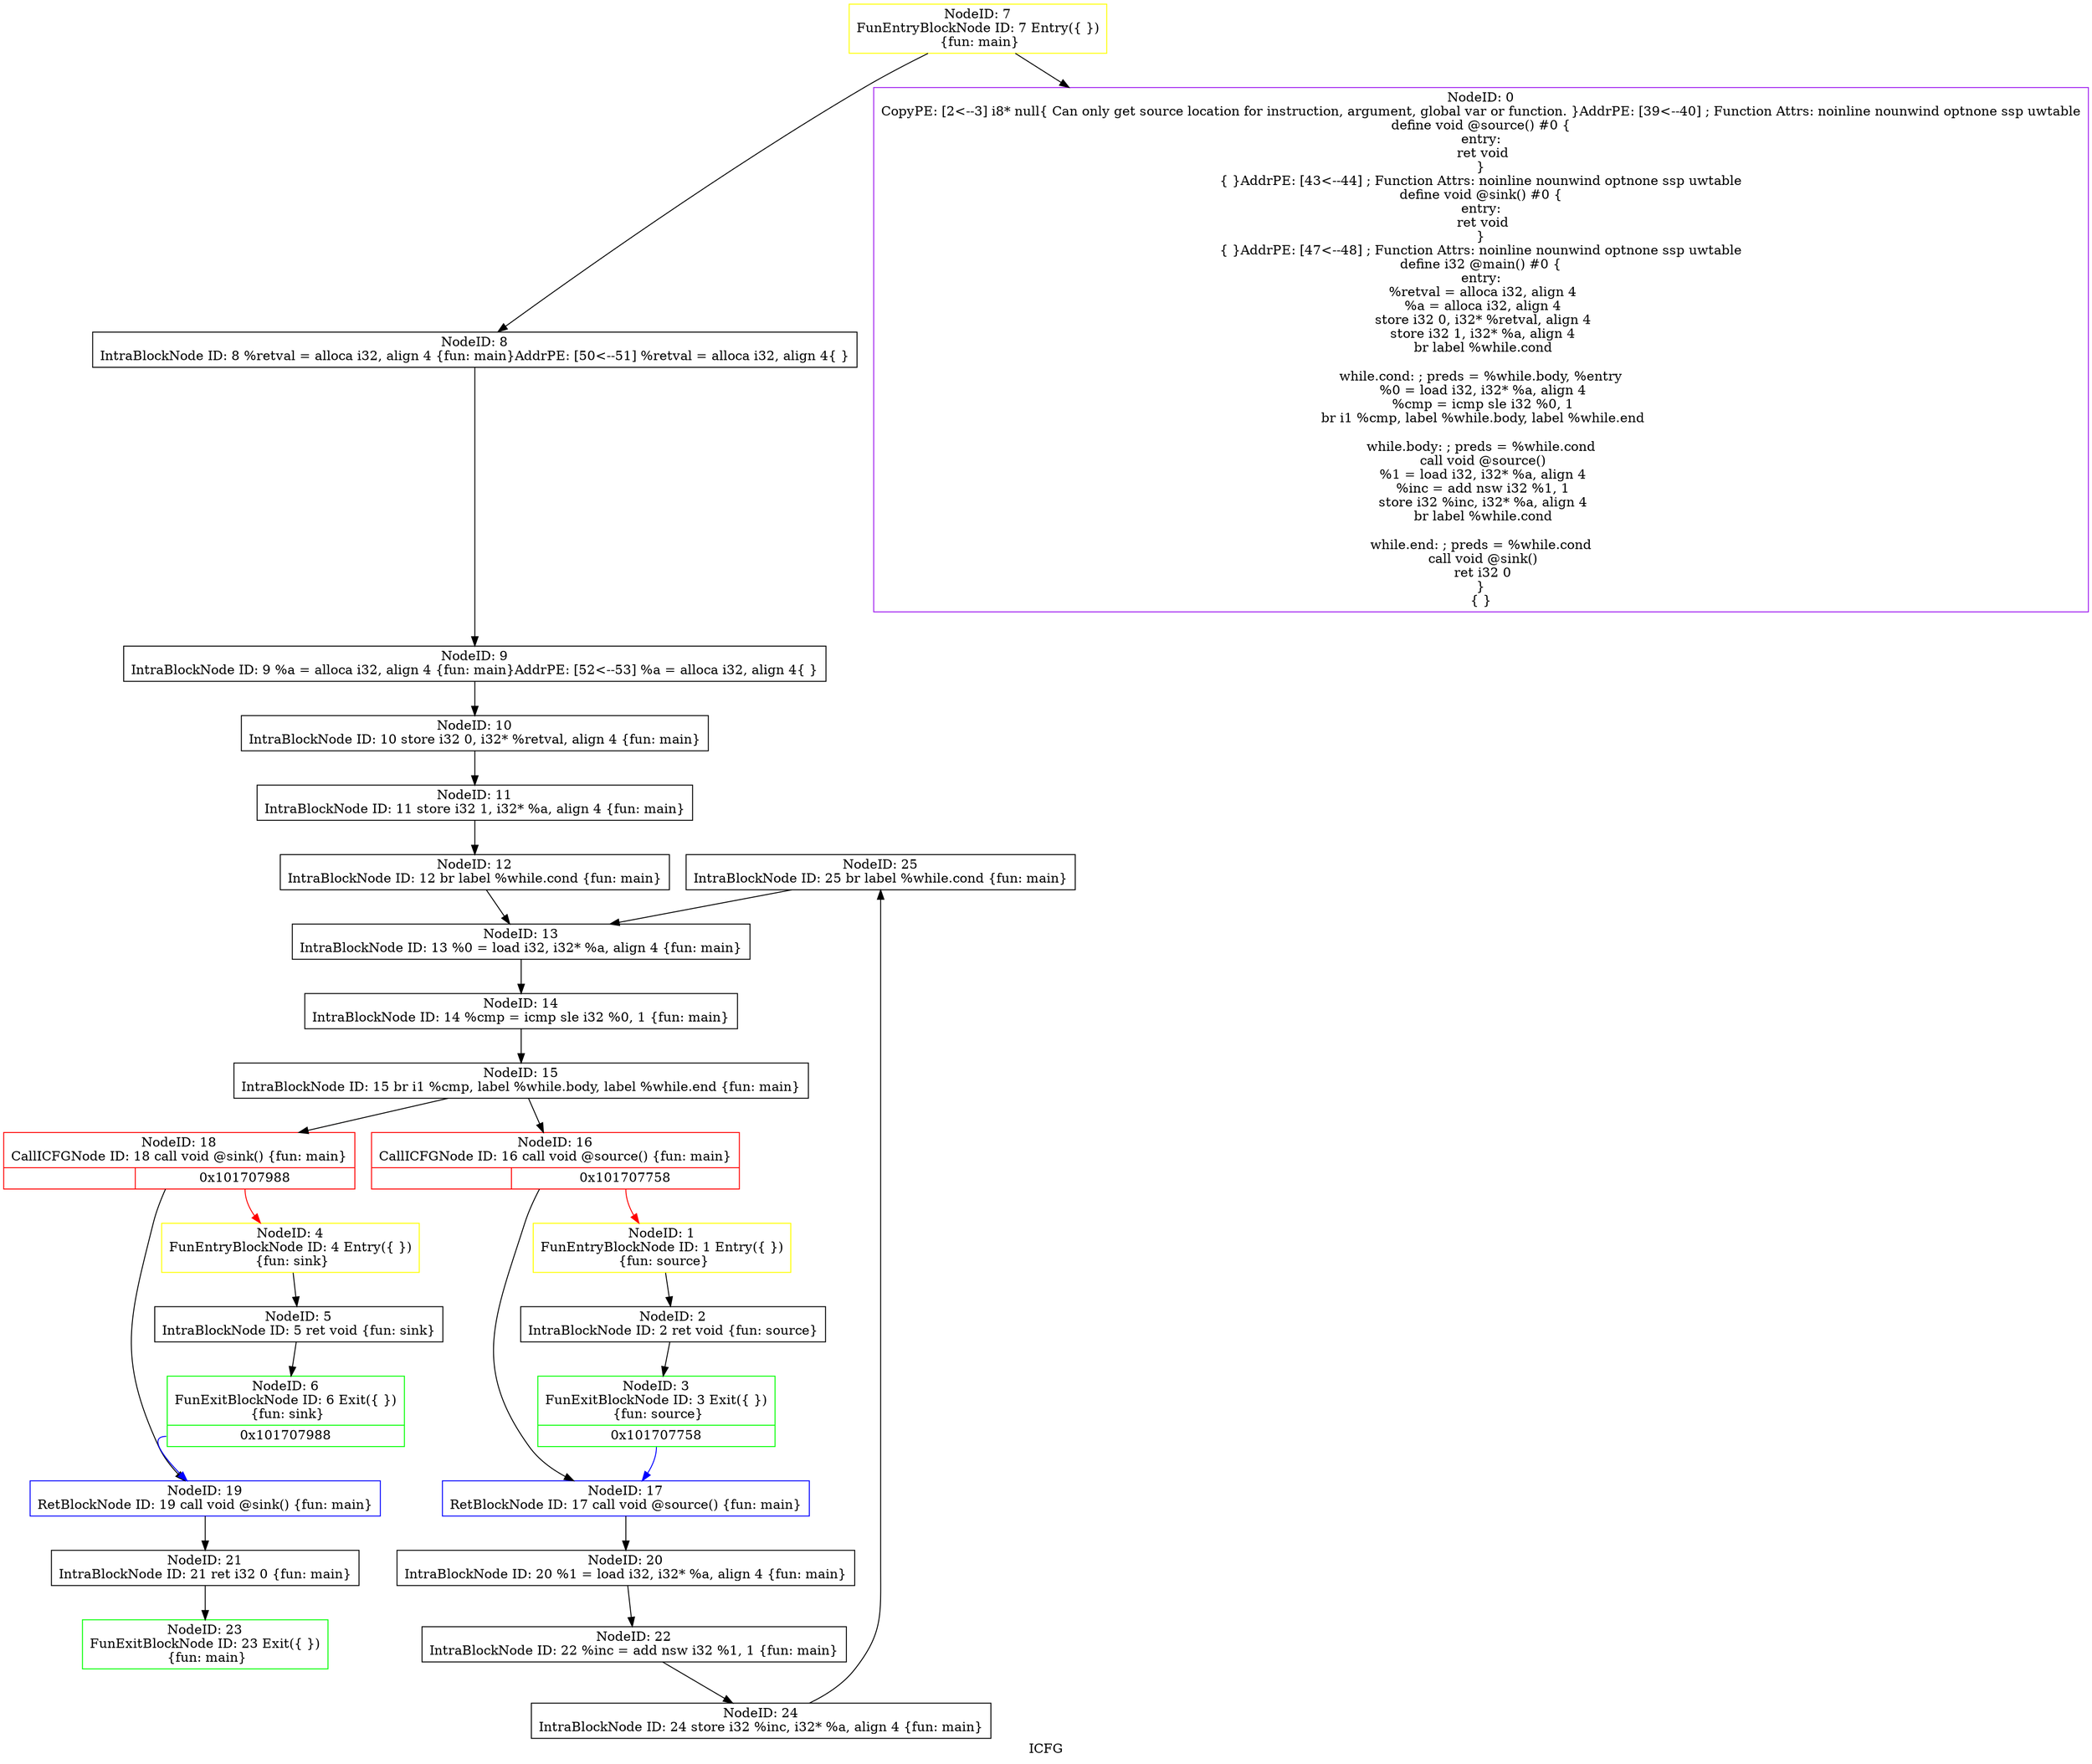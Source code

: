 digraph "ICFG" {
	label="ICFG";

	Node0x10170b6f0 [shape=record,color=black,label="{NodeID: 25\nIntraBlockNode ID: 25   br label %while.cond \{fun: main\}}"];
	Node0x10170b6f0 -> Node0x101708f80[style=solid];
	Node0x10170b590 [shape=record,color=black,label="{NodeID: 24\nIntraBlockNode ID: 24   store i32 %inc, i32* %a, align 4 \{fun: main\}}"];
	Node0x10170b590 -> Node0x10170b6f0[style=solid];
	Node0x10170b360 [shape=record,color=green,label="{NodeID: 23\nFunExitBlockNode ID: 23 Exit(\{  \})\n \{fun: main\}}"];
	Node0x10170b180 [shape=record,color=black,label="{NodeID: 22\nIntraBlockNode ID: 22   %inc = add nsw i32 %1, 1 \{fun: main\}}"];
	Node0x10170b180 -> Node0x10170b590[style=solid];
	Node0x10170aeb0 [shape=record,color=black,label="{NodeID: 21\nIntraBlockNode ID: 21   ret i32 0 \{fun: main\}}"];
	Node0x10170aeb0 -> Node0x10170b360[style=solid];
	Node0x10170aca0 [shape=record,color=black,label="{NodeID: 20\nIntraBlockNode ID: 20   %1 = load i32, i32* %a, align 4 \{fun: main\}}"];
	Node0x10170aca0 -> Node0x10170b180[style=solid];
	Node0x10170aa80 [shape=record,color=blue,label="{NodeID: 19\nRetBlockNode ID: 19   call void @sink() \{fun: main\}}"];
	Node0x10170aa80 -> Node0x10170aeb0[style=solid];
	Node0x10170a900 [shape=record,color=red,label="{NodeID: 18\nCallICFGNode ID: 18   call void @sink() \{fun: main\}|{|<s1>0x101707988}}"];
	Node0x10170a900 -> Node0x10170aa80[style=solid];
	Node0x10170a900:s1 -> Node0x101706150[style=solid,color=red];
	Node0x10170a6e0 [shape=record,color=blue,label="{NodeID: 17\nRetBlockNode ID: 17   call void @source() \{fun: main\}}"];
	Node0x10170a6e0 -> Node0x10170aca0[style=solid];
	Node0x10170a560 [shape=record,color=red,label="{NodeID: 16\nCallICFGNode ID: 16   call void @source() \{fun: main\}|{|<s1>0x101707758}}"];
	Node0x10170a560 -> Node0x10170a6e0[style=solid];
	Node0x10170a560:s1 -> Node0x101705d60[style=solid,color=red];
	Node0x1017092b0 [shape=record,color=black,label="{NodeID: 15\nIntraBlockNode ID: 15   br i1 %cmp, label %while.body, label %while.end \{fun: main\}}"];
	Node0x1017092b0 -> Node0x10170a560[style=solid];
	Node0x1017092b0 -> Node0x10170a900[style=solid];
	Node0x101709160 [shape=record,color=black,label="{NodeID: 14\nIntraBlockNode ID: 14   %cmp = icmp sle i32 %0, 1 \{fun: main\}}"];
	Node0x101709160 -> Node0x1017092b0[style=solid];
	Node0x101708f80 [shape=record,color=black,label="{NodeID: 13\nIntraBlockNode ID: 13   %0 = load i32, i32* %a, align 4 \{fun: main\}}"];
	Node0x101708f80 -> Node0x101709160[style=solid];
	Node0x101708e00 [shape=record,color=black,label="{NodeID: 12\nIntraBlockNode ID: 12   br label %while.cond \{fun: main\}}"];
	Node0x101708e00 -> Node0x101708f80[style=solid];
	Node0x101708bf0 [shape=record,color=black,label="{NodeID: 11\nIntraBlockNode ID: 11   store i32 1, i32* %a, align 4 \{fun: main\}}"];
	Node0x101708bf0 -> Node0x101708e00[style=solid];
	Node0x101708ab0 [shape=record,color=black,label="{NodeID: 10\nIntraBlockNode ID: 10   store i32 0, i32* %retval, align 4 \{fun: main\}}"];
	Node0x101708ab0 -> Node0x101708bf0[style=solid];
	Node0x10170a310 [shape=record,color=black,label="{NodeID: 9\nIntraBlockNode ID: 9   %a = alloca i32, align 4 \{fun: main\}AddrPE: [52\<--53]    %a = alloca i32, align 4\{  \}}"];
	Node0x10170a310 -> Node0x101708ab0[style=solid];
	Node0x10170a180 [shape=record,color=black,label="{NodeID: 8\nIntraBlockNode ID: 8   %retval = alloca i32, align 4 \{fun: main\}AddrPE: [50\<--51]    %retval = alloca i32, align 4\{  \}}"];
	Node0x10170a180 -> Node0x10170a310[style=solid];
	Node0x10170a0e0 [shape=record,color=yellow,label="{NodeID: 7\nFunEntryBlockNode ID: 7 Entry(\{  \})\n \{fun: main\}}"];
	Node0x10170a0e0 -> Node0x101705ca0[style=solid];
	Node0x10170a0e0 -> Node0x10170a180[style=solid];
	Node0x1017063e0 [shape=record,color=green,label="{NodeID: 6\nFunExitBlockNode ID: 6 Exit(\{  \})\n \{fun: sink\}|{<s0>0x101707988}}"];
	Node0x1017063e0:s0 -> Node0x10170aa80[style=solid,color=blue];
	Node0x101706230 [shape=record,color=black,label="{NodeID: 5\nIntraBlockNode ID: 5   ret void \{fun: sink\}}"];
	Node0x101706230 -> Node0x1017063e0[style=solid];
	Node0x101706150 [shape=record,color=yellow,label="{NodeID: 4\nFunEntryBlockNode ID: 4 Entry(\{  \})\n \{fun: sink\}}"];
	Node0x101706150 -> Node0x101706230[style=solid];
	Node0x101705ff0 [shape=record,color=green,label="{NodeID: 3\nFunExitBlockNode ID: 3 Exit(\{  \})\n \{fun: source\}|{<s0>0x101707758}}"];
	Node0x101705ff0:s0 -> Node0x10170a6e0[style=solid,color=blue];
	Node0x101705e40 [shape=record,color=black,label="{NodeID: 2\nIntraBlockNode ID: 2   ret void \{fun: source\}}"];
	Node0x101705e40 -> Node0x101705ff0[style=solid];
	Node0x101705d60 [shape=record,color=yellow,label="{NodeID: 1\nFunEntryBlockNode ID: 1 Entry(\{  \})\n \{fun: source\}}"];
	Node0x101705d60 -> Node0x101705e40[style=solid];
	Node0x101705ca0 [shape=record,color=purple,label="{NodeID: 0\nCopyPE: [2\<--3]  i8* null\{ Can only get source location for instruction, argument, global var or function. \}AddrPE: [39\<--40]  ; Function Attrs: noinline nounwind optnone ssp uwtable\ndefine void @source() #0 \{\nentry:\n  ret void\n\}\n\{  \}AddrPE: [43\<--44]  ; Function Attrs: noinline nounwind optnone ssp uwtable\ndefine void @sink() #0 \{\nentry:\n  ret void\n\}\n\{  \}AddrPE: [47\<--48]  ; Function Attrs: noinline nounwind optnone ssp uwtable\ndefine i32 @main() #0 \{\nentry:\n  %retval = alloca i32, align 4\n  %a = alloca i32, align 4\n  store i32 0, i32* %retval, align 4\n  store i32 1, i32* %a, align 4\n  br label %while.cond\n\nwhile.cond:                                       ; preds = %while.body, %entry\n  %0 = load i32, i32* %a, align 4\n  %cmp = icmp sle i32 %0, 1\n  br i1 %cmp, label %while.body, label %while.end\n\nwhile.body:                                       ; preds = %while.cond\n  call void @source()\n  %1 = load i32, i32* %a, align 4\n  %inc = add nsw i32 %1, 1\n  store i32 %inc, i32* %a, align 4\n  br label %while.cond\n\nwhile.end:                                        ; preds = %while.cond\n  call void @sink()\n  ret i32 0\n\}\n\{  \}}"];
}

